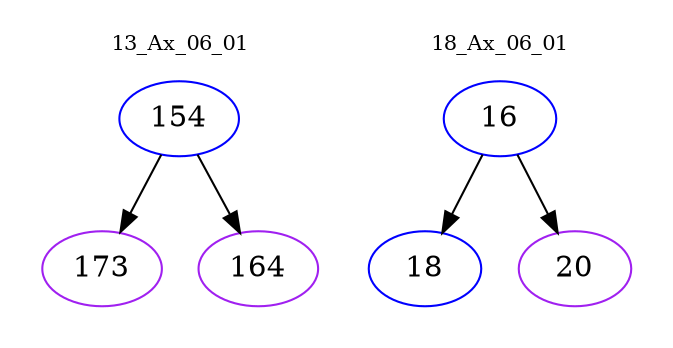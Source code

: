 digraph{
subgraph cluster_0 {
color = white
label = "13_Ax_06_01";
fontsize=10;
T0_154 [label="154", color="blue"]
T0_154 -> T0_173 [color="black"]
T0_173 [label="173", color="purple"]
T0_154 -> T0_164 [color="black"]
T0_164 [label="164", color="purple"]
}
subgraph cluster_1 {
color = white
label = "18_Ax_06_01";
fontsize=10;
T1_16 [label="16", color="blue"]
T1_16 -> T1_18 [color="black"]
T1_18 [label="18", color="blue"]
T1_16 -> T1_20 [color="black"]
T1_20 [label="20", color="purple"]
}
}
